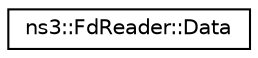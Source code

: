 digraph "Graphical Class Hierarchy"
{
 // LATEX_PDF_SIZE
  edge [fontname="Helvetica",fontsize="10",labelfontname="Helvetica",labelfontsize="10"];
  node [fontname="Helvetica",fontsize="10",shape=record];
  rankdir="LR";
  Node0 [label="ns3::FdReader::Data",height=0.2,width=0.4,color="black", fillcolor="white", style="filled",URL="$structns3_1_1_fd_reader_1_1_data.html",tooltip="A structure representing data read."];
}
